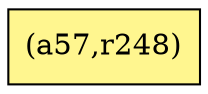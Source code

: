 digraph G {
rankdir=BT;ranksep="2.0";
"(a57,r248)" [shape=record,fillcolor=khaki1,style=filled,label="{(a57,r248)}"];
}